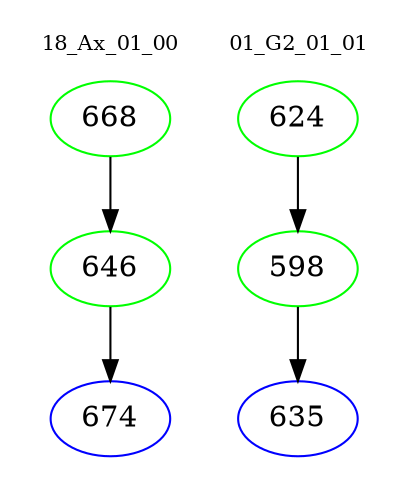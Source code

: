digraph{
subgraph cluster_0 {
color = white
label = "18_Ax_01_00";
fontsize=10;
T0_668 [label="668", color="green"]
T0_668 -> T0_646 [color="black"]
T0_646 [label="646", color="green"]
T0_646 -> T0_674 [color="black"]
T0_674 [label="674", color="blue"]
}
subgraph cluster_1 {
color = white
label = "01_G2_01_01";
fontsize=10;
T1_624 [label="624", color="green"]
T1_624 -> T1_598 [color="black"]
T1_598 [label="598", color="green"]
T1_598 -> T1_635 [color="black"]
T1_635 [label="635", color="blue"]
}
}
